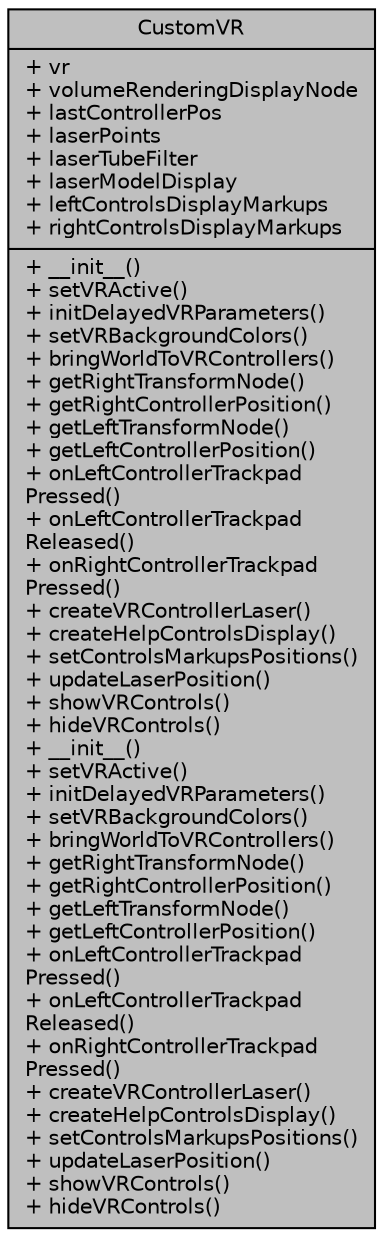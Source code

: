 digraph "CustomVR"
{
 // LATEX_PDF_SIZE
  bgcolor="transparent";
  edge [fontname="Helvetica",fontsize="10",labelfontname="Helvetica",labelfontsize="10"];
  node [fontname="Helvetica",fontsize="10",shape=record];
  Node1 [label="{CustomVR\n|+ vr\l+ volumeRenderingDisplayNode\l+ lastControllerPos\l+ laserPoints\l+ laserTubeFilter\l+ laserModelDisplay\l+ leftControlsDisplayMarkups\l+ rightControlsDisplayMarkups\l|+ __init__()\l+ setVRActive()\l+ initDelayedVRParameters()\l+ setVRBackgroundColors()\l+ bringWorldToVRControllers()\l+ getRightTransformNode()\l+ getRightControllerPosition()\l+ getLeftTransformNode()\l+ getLeftControllerPosition()\l+ onLeftControllerTrackpad\lPressed()\l+ onLeftControllerTrackpad\lReleased()\l+ onRightControllerTrackpad\lPressed()\l+ createVRControllerLaser()\l+ createHelpControlsDisplay()\l+ setControlsMarkupsPositions()\l+ updateLaserPosition()\l+ showVRControls()\l+ hideVRControls()\l+ __init__()\l+ setVRActive()\l+ initDelayedVRParameters()\l+ setVRBackgroundColors()\l+ bringWorldToVRControllers()\l+ getRightTransformNode()\l+ getRightControllerPosition()\l+ getLeftTransformNode()\l+ getLeftControllerPosition()\l+ onLeftControllerTrackpad\lPressed()\l+ onLeftControllerTrackpad\lReleased()\l+ onRightControllerTrackpad\lPressed()\l+ createVRControllerLaser()\l+ createHelpControlsDisplay()\l+ setControlsMarkupsPositions()\l+ updateLaserPosition()\l+ showVRControls()\l+ hideVRControls()\l}",height=0.2,width=0.4,color="black", fillcolor="grey75", style="filled", fontcolor="black",tooltip=" "];
}
